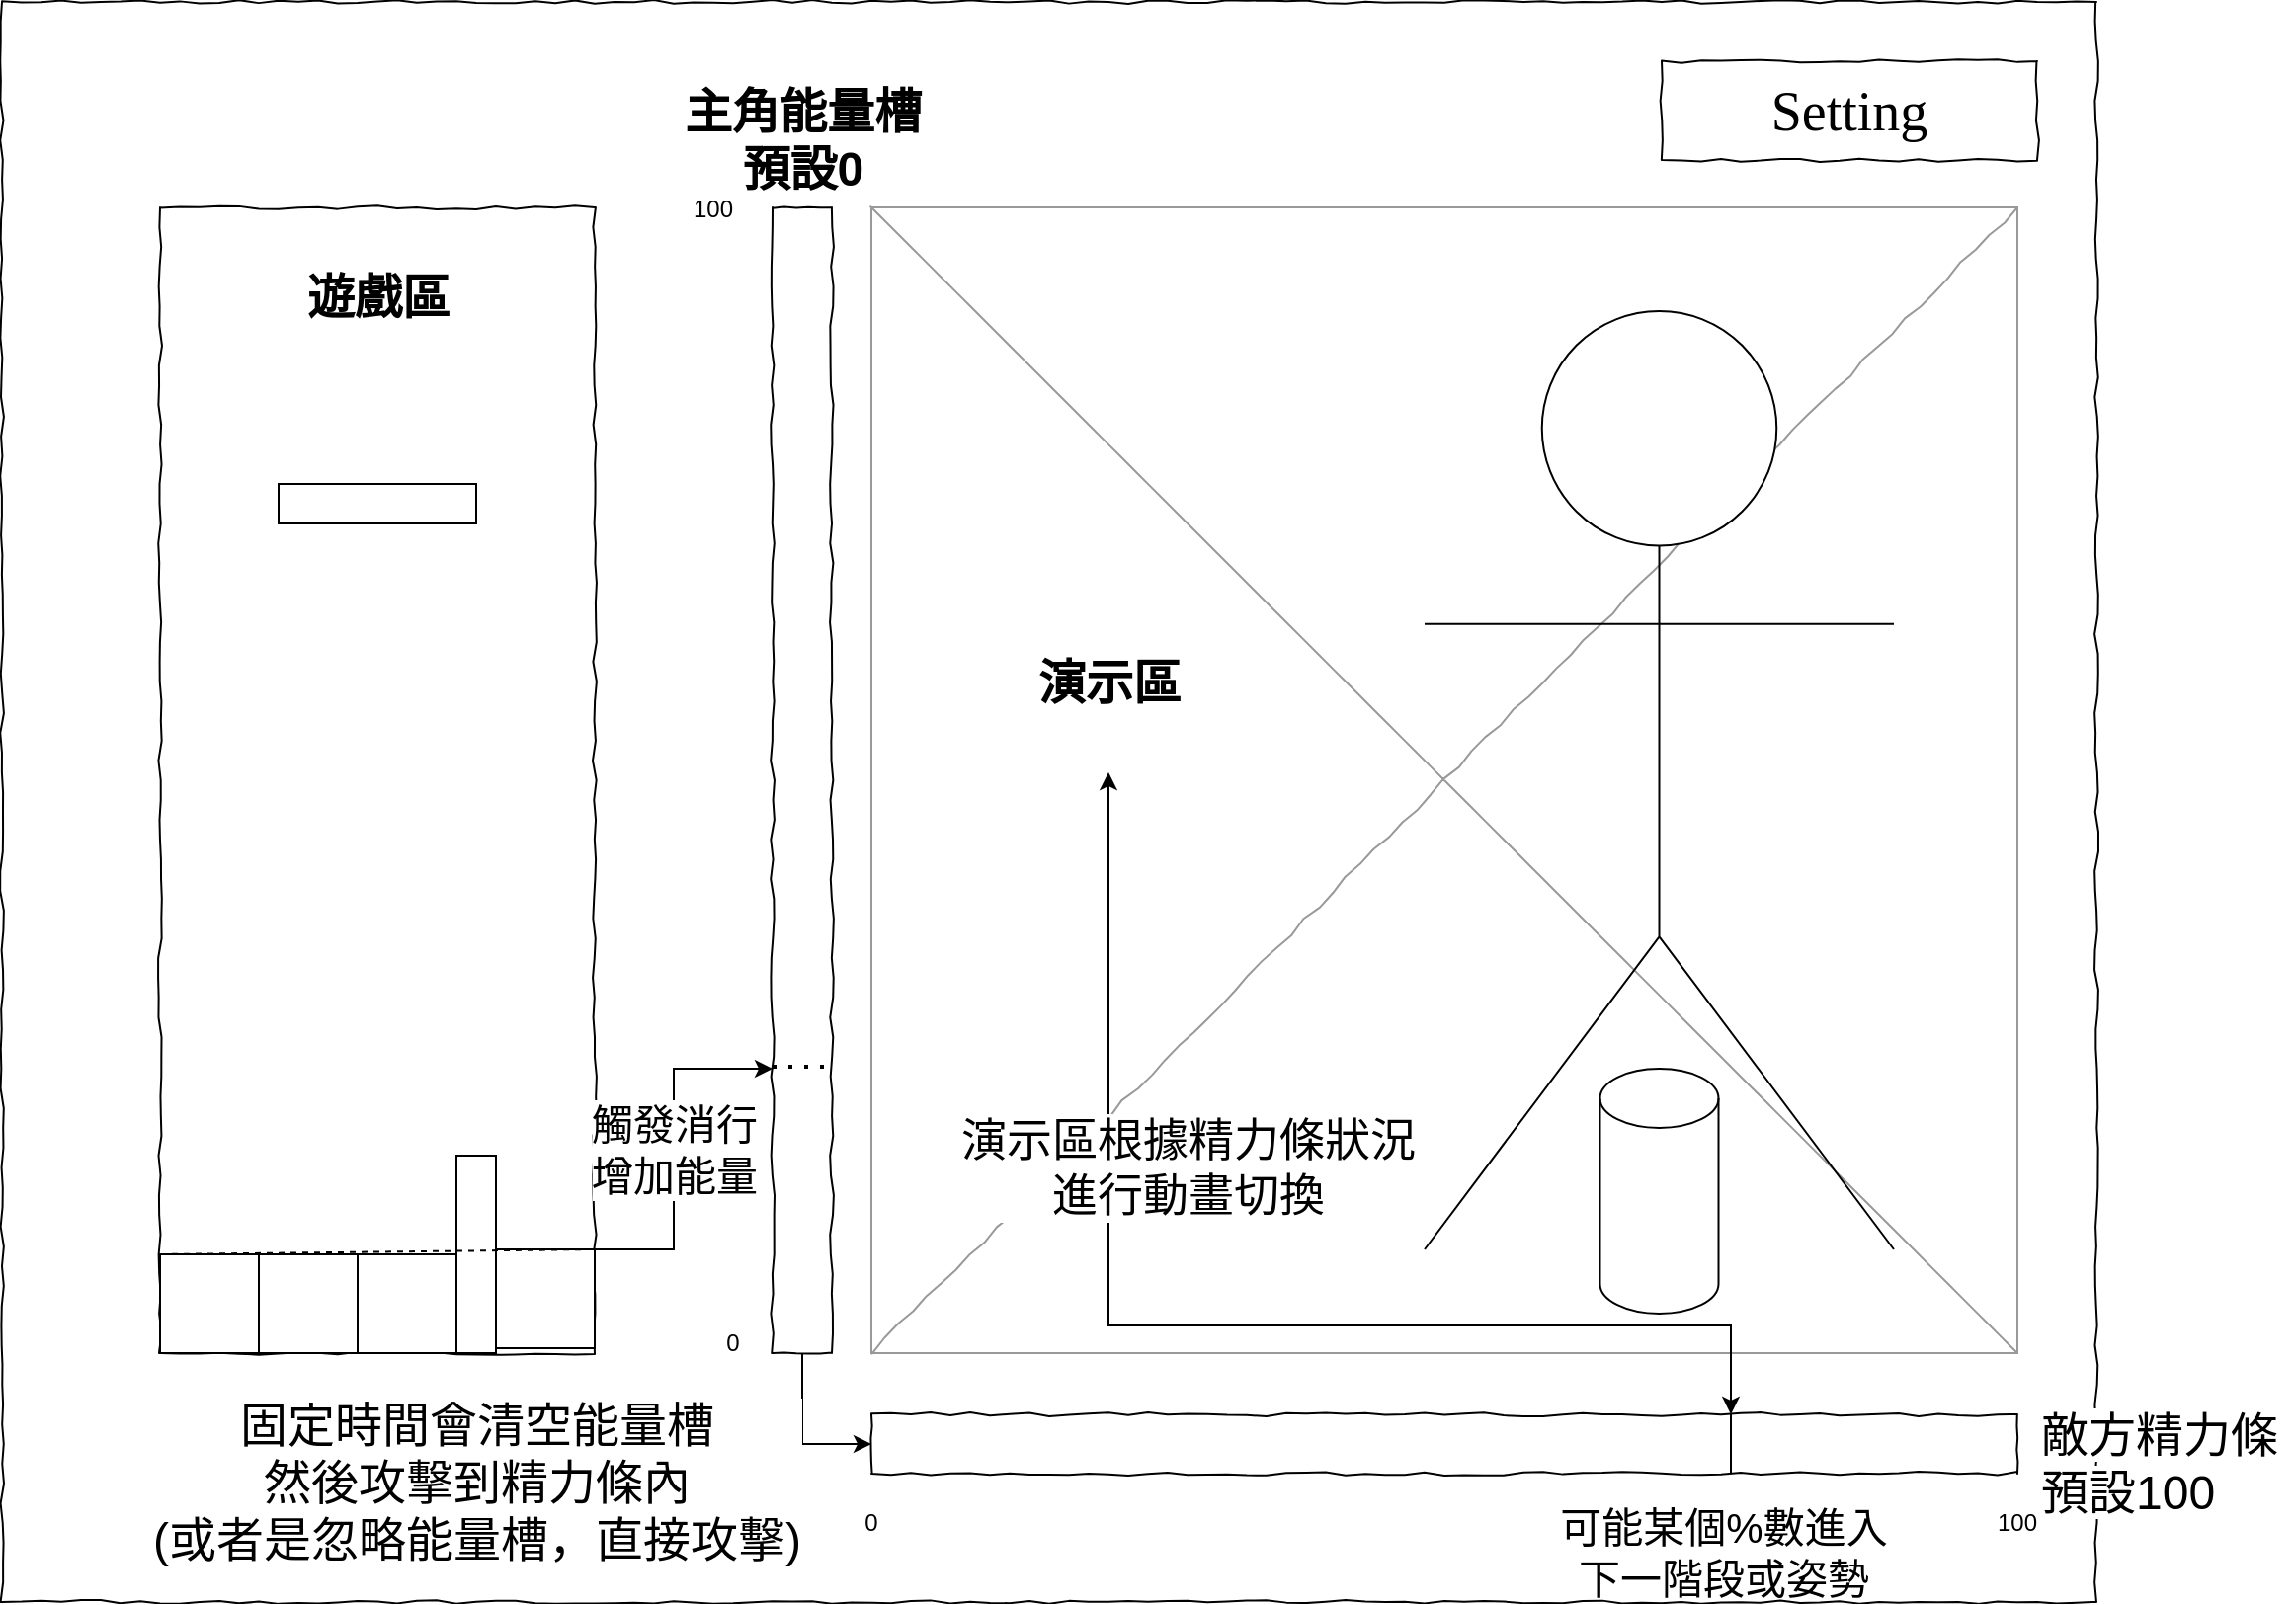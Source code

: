 <mxfile version="24.4.0" type="github">
  <diagram name="Page-1" id="03018318-947c-dd8e-b7a3-06fadd420f32">
    <mxGraphModel dx="1737" dy="970" grid="1" gridSize="10" guides="1" tooltips="1" connect="1" arrows="1" fold="1" page="1" pageScale="1" pageWidth="1100" pageHeight="850" background="#ffffff" math="0" shadow="0">
      <root>
        <mxCell id="0" />
        <mxCell id="1" parent="0" />
        <mxCell id="677b7b8949515195-1" value="" style="whiteSpace=wrap;html=1;rounded=0;shadow=0;labelBackgroundColor=none;strokeColor=#000000;strokeWidth=1;fillColor=none;fontFamily=Verdana;fontSize=12;fontColor=#000000;align=center;comic=1;" parent="1" vertex="1">
          <mxGeometry x="20" y="20" width="1060" height="810" as="geometry" />
        </mxCell>
        <mxCell id="677b7b8949515195-2" value="Setting" style="whiteSpace=wrap;html=1;rounded=0;shadow=0;labelBackgroundColor=none;strokeWidth=1;fontFamily=Verdana;fontSize=28;align=center;comic=1;" parent="1" vertex="1">
          <mxGeometry x="860" y="50" width="190" height="50" as="geometry" />
        </mxCell>
        <mxCell id="677b7b8949515195-16" value="" style="verticalLabelPosition=bottom;shadow=0;dashed=0;align=center;html=1;verticalAlign=top;strokeWidth=1;shape=mxgraph.mockup.graphics.simpleIcon;strokeColor=#999999;rounded=0;labelBackgroundColor=none;fontFamily=Verdana;fontSize=14;fontColor=#000000;comic=1;" parent="1" vertex="1">
          <mxGeometry x="460" y="124" width="580" height="580" as="geometry" />
        </mxCell>
        <mxCell id="677b7b8949515195-25" value="" style="whiteSpace=wrap;html=1;rounded=0;shadow=0;labelBackgroundColor=none;strokeWidth=1;fillColor=none;fontFamily=Verdana;fontSize=12;align=center;comic=1;" parent="1" vertex="1">
          <mxGeometry x="100" y="124" width="220" height="580" as="geometry" />
        </mxCell>
        <mxCell id="7GecJ4iKzTrxtSkaFvT7-2" value="" style="whiteSpace=wrap;html=1;rounded=0;shadow=0;labelBackgroundColor=none;strokeWidth=1;fillColor=none;fontFamily=Verdana;fontSize=12;align=center;comic=1;" vertex="1" parent="1">
          <mxGeometry x="410" y="124" width="30" height="580" as="geometry" />
        </mxCell>
        <mxCell id="7GecJ4iKzTrxtSkaFvT7-3" value="" style="whiteSpace=wrap;html=1;aspect=fixed;" vertex="1" parent="1">
          <mxGeometry x="100" y="654" width="50" height="50" as="geometry" />
        </mxCell>
        <mxCell id="7GecJ4iKzTrxtSkaFvT7-4" value="" style="rounded=0;whiteSpace=wrap;html=1;" vertex="1" parent="1">
          <mxGeometry x="250" y="604" width="20" height="100" as="geometry" />
        </mxCell>
        <mxCell id="7GecJ4iKzTrxtSkaFvT7-5" value="" style="whiteSpace=wrap;html=1;aspect=fixed;" vertex="1" parent="1">
          <mxGeometry x="150" y="654" width="50" height="50" as="geometry" />
        </mxCell>
        <mxCell id="7GecJ4iKzTrxtSkaFvT7-6" value="" style="whiteSpace=wrap;html=1;aspect=fixed;" vertex="1" parent="1">
          <mxGeometry x="200" y="654" width="50" height="50" as="geometry" />
        </mxCell>
        <mxCell id="7GecJ4iKzTrxtSkaFvT7-8" value="" style="rounded=0;whiteSpace=wrap;html=1;rotation=90;" vertex="1" parent="1">
          <mxGeometry x="200" y="224" width="20" height="100" as="geometry" />
        </mxCell>
        <mxCell id="7GecJ4iKzTrxtSkaFvT7-10" value="Actor" style="shape=umlActor;verticalLabelPosition=bottom;verticalAlign=top;html=1;outlineConnect=0;" vertex="1" parent="1">
          <mxGeometry x="740" y="176.5" width="237.5" height="475" as="geometry" />
        </mxCell>
        <mxCell id="7GecJ4iKzTrxtSkaFvT7-11" value="" style="shape=cylinder3;whiteSpace=wrap;html=1;boundedLbl=1;backgroundOutline=1;size=15;" vertex="1" parent="1">
          <mxGeometry x="828.75" y="560" width="60" height="124" as="geometry" />
        </mxCell>
        <mxCell id="7GecJ4iKzTrxtSkaFvT7-19" value="" style="whiteSpace=wrap;html=1;aspect=fixed;" vertex="1" parent="1">
          <mxGeometry x="270" y="651.5" width="50" height="50" as="geometry" />
        </mxCell>
        <mxCell id="7GecJ4iKzTrxtSkaFvT7-20" value="" style="endArrow=none;dashed=1;html=1;rounded=0;exitX=0;exitY=0;exitDx=0;exitDy=0;entryX=1;entryY=0;entryDx=0;entryDy=0;" edge="1" parent="1" source="7GecJ4iKzTrxtSkaFvT7-3" target="7GecJ4iKzTrxtSkaFvT7-19">
          <mxGeometry width="50" height="50" relative="1" as="geometry">
            <mxPoint x="500" y="490" as="sourcePoint" />
            <mxPoint x="550" y="440" as="targetPoint" />
          </mxGeometry>
        </mxCell>
        <mxCell id="7GecJ4iKzTrxtSkaFvT7-22" value="" style="whiteSpace=wrap;html=1;rounded=0;shadow=0;labelBackgroundColor=none;strokeWidth=1;fillColor=none;fontFamily=Verdana;fontSize=12;align=center;comic=1;rotation=90;" vertex="1" parent="1">
          <mxGeometry x="735" y="460" width="30" height="580" as="geometry" />
        </mxCell>
        <mxCell id="7GecJ4iKzTrxtSkaFvT7-23" value="&lt;font style=&quot;font-size: 21px;&quot;&gt;觸發消行&lt;/font&gt;&lt;div&gt;&lt;span style=&quot;font-size: 21px;&quot;&gt;增加能量&lt;/span&gt;&lt;/div&gt;" style="endArrow=classic;html=1;rounded=0;exitX=1;exitY=0;exitDx=0;exitDy=0;edgeStyle=orthogonalEdgeStyle;" edge="1" parent="1" source="7GecJ4iKzTrxtSkaFvT7-19">
          <mxGeometry width="50" height="50" relative="1" as="geometry">
            <mxPoint x="240" y="740" as="sourcePoint" />
            <mxPoint x="410" y="560" as="targetPoint" />
            <Array as="points">
              <mxPoint x="360" y="652" />
              <mxPoint x="360" y="560" />
              <mxPoint x="410" y="560" />
            </Array>
          </mxGeometry>
        </mxCell>
        <mxCell id="7GecJ4iKzTrxtSkaFvT7-24" value="遊戲區" style="text;strokeColor=none;fillColor=none;html=1;fontSize=24;fontStyle=1;verticalAlign=middle;align=center;" vertex="1" parent="1">
          <mxGeometry x="160" y="150" width="100" height="40" as="geometry" />
        </mxCell>
        <mxCell id="7GecJ4iKzTrxtSkaFvT7-26" value="主角能量槽&lt;div&gt;預設0&lt;/div&gt;" style="text;strokeColor=none;fillColor=none;html=1;fontSize=24;fontStyle=1;verticalAlign=middle;align=center;" vertex="1" parent="1">
          <mxGeometry x="375" y="70" width="100" height="40" as="geometry" />
        </mxCell>
        <mxCell id="7GecJ4iKzTrxtSkaFvT7-27" value="" style="endArrow=none;dashed=1;html=1;dashPattern=1 3;strokeWidth=2;rounded=0;exitX=0;exitY=0.75;exitDx=0;exitDy=0;entryX=1;entryY=0.75;entryDx=0;entryDy=0;" edge="1" parent="1" source="7GecJ4iKzTrxtSkaFvT7-2" target="7GecJ4iKzTrxtSkaFvT7-2">
          <mxGeometry width="50" height="50" relative="1" as="geometry">
            <mxPoint x="500" y="480" as="sourcePoint" />
            <mxPoint x="550" y="430" as="targetPoint" />
          </mxGeometry>
        </mxCell>
        <mxCell id="7GecJ4iKzTrxtSkaFvT7-28" value="&lt;font style=&quot;font-size: 24px;&quot;&gt;固定時間會清空能量槽&lt;br&gt;然後攻擊到精力條內&lt;br&gt;(或者是忽略能量槽，直接攻擊)&lt;/font&gt;" style="endArrow=classic;html=1;rounded=0;exitX=0.5;exitY=1;exitDx=0;exitDy=0;entryX=0.5;entryY=1;entryDx=0;entryDy=0;edgeStyle=orthogonalEdgeStyle;" edge="1" parent="1" source="7GecJ4iKzTrxtSkaFvT7-2" target="7GecJ4iKzTrxtSkaFvT7-22">
          <mxGeometry x="0.136" y="-166" width="50" height="50" relative="1" as="geometry">
            <mxPoint x="500" y="480" as="sourcePoint" />
            <mxPoint x="550" y="430" as="targetPoint" />
            <mxPoint x="-165" y="-146" as="offset" />
          </mxGeometry>
        </mxCell>
        <mxCell id="7GecJ4iKzTrxtSkaFvT7-29" value="&lt;span style=&quot;color: rgb(0, 0, 0); font-family: Helvetica; font-size: 24px; font-style: normal; font-variant-ligatures: normal; font-variant-caps: normal; font-weight: 400; letter-spacing: normal; orphans: 2; text-align: center; text-indent: 0px; text-transform: none; widows: 2; word-spacing: 0px; -webkit-text-stroke-width: 0px; white-space: nowrap; background-color: rgb(255, 255, 255); text-decoration-thickness: initial; text-decoration-style: initial; text-decoration-color: initial; display: inline !important; float: none;&quot;&gt;敵方精力條&lt;br&gt;預設100&lt;/span&gt;" style="text;whiteSpace=wrap;html=1;" vertex="1" parent="1">
          <mxGeometry x="1050" y="725" width="130" height="50" as="geometry" />
        </mxCell>
        <mxCell id="7GecJ4iKzTrxtSkaFvT7-30" value="" style="endArrow=none;html=1;rounded=0;exitX=0;exitY=0.25;exitDx=0;exitDy=0;entryX=1;entryY=0.25;entryDx=0;entryDy=0;" edge="1" parent="1" source="7GecJ4iKzTrxtSkaFvT7-22" target="7GecJ4iKzTrxtSkaFvT7-22">
          <mxGeometry width="50" height="50" relative="1" as="geometry">
            <mxPoint x="500" y="470" as="sourcePoint" />
            <mxPoint x="550" y="420" as="targetPoint" />
          </mxGeometry>
        </mxCell>
        <mxCell id="7GecJ4iKzTrxtSkaFvT7-31" value="0" style="text;html=1;align=center;verticalAlign=middle;whiteSpace=wrap;rounded=0;" vertex="1" parent="1">
          <mxGeometry x="360" y="684" width="60" height="30" as="geometry" />
        </mxCell>
        <mxCell id="7GecJ4iKzTrxtSkaFvT7-32" value="100" style="text;html=1;align=center;verticalAlign=middle;whiteSpace=wrap;rounded=0;" vertex="1" parent="1">
          <mxGeometry x="350" y="110" width="60" height="30" as="geometry" />
        </mxCell>
        <mxCell id="7GecJ4iKzTrxtSkaFvT7-33" value="100" style="text;html=1;align=center;verticalAlign=middle;whiteSpace=wrap;rounded=0;" vertex="1" parent="1">
          <mxGeometry x="1010" y="775" width="60" height="30" as="geometry" />
        </mxCell>
        <mxCell id="7GecJ4iKzTrxtSkaFvT7-34" value="0" style="text;html=1;align=center;verticalAlign=middle;whiteSpace=wrap;rounded=0;" vertex="1" parent="1">
          <mxGeometry x="430" y="775" width="60" height="30" as="geometry" />
        </mxCell>
        <mxCell id="7GecJ4iKzTrxtSkaFvT7-35" value="&lt;font style=&quot;font-size: 21px;&quot;&gt;可能某個%數進入下一階段或姿勢&lt;/font&gt;" style="text;html=1;align=center;verticalAlign=middle;whiteSpace=wrap;rounded=0;" vertex="1" parent="1">
          <mxGeometry x="806.25" y="790" width="171.25" height="30" as="geometry" />
        </mxCell>
        <mxCell id="7GecJ4iKzTrxtSkaFvT7-37" value="演示區" style="text;strokeColor=none;fillColor=none;html=1;fontSize=24;fontStyle=1;verticalAlign=middle;align=center;" vertex="1" parent="1">
          <mxGeometry x="500" y="320" width="160" height="90" as="geometry" />
        </mxCell>
        <mxCell id="7GecJ4iKzTrxtSkaFvT7-38" value="&lt;font style=&quot;font-size: 23px;&quot;&gt;演示區根據精力條狀況&lt;/font&gt;&lt;div style=&quot;font-size: 23px;&quot;&gt;&lt;font style=&quot;font-size: 23px;&quot;&gt;進行動畫切換&lt;/font&gt;&lt;/div&gt;" style="endArrow=classic;startArrow=classic;html=1;rounded=0;exitX=0.5;exitY=1;exitDx=0;exitDy=0;edgeStyle=orthogonalEdgeStyle;entryX=0;entryY=0.25;entryDx=0;entryDy=0;" edge="1" parent="1" source="7GecJ4iKzTrxtSkaFvT7-37" target="7GecJ4iKzTrxtSkaFvT7-22">
          <mxGeometry x="-0.375" y="40" width="50" height="50" relative="1" as="geometry">
            <mxPoint x="500" y="540" as="sourcePoint" />
            <mxPoint x="900" y="735" as="targetPoint" />
            <Array as="points">
              <mxPoint x="580" y="690" />
              <mxPoint x="895" y="690" />
            </Array>
            <mxPoint as="offset" />
          </mxGeometry>
        </mxCell>
      </root>
    </mxGraphModel>
  </diagram>
</mxfile>

